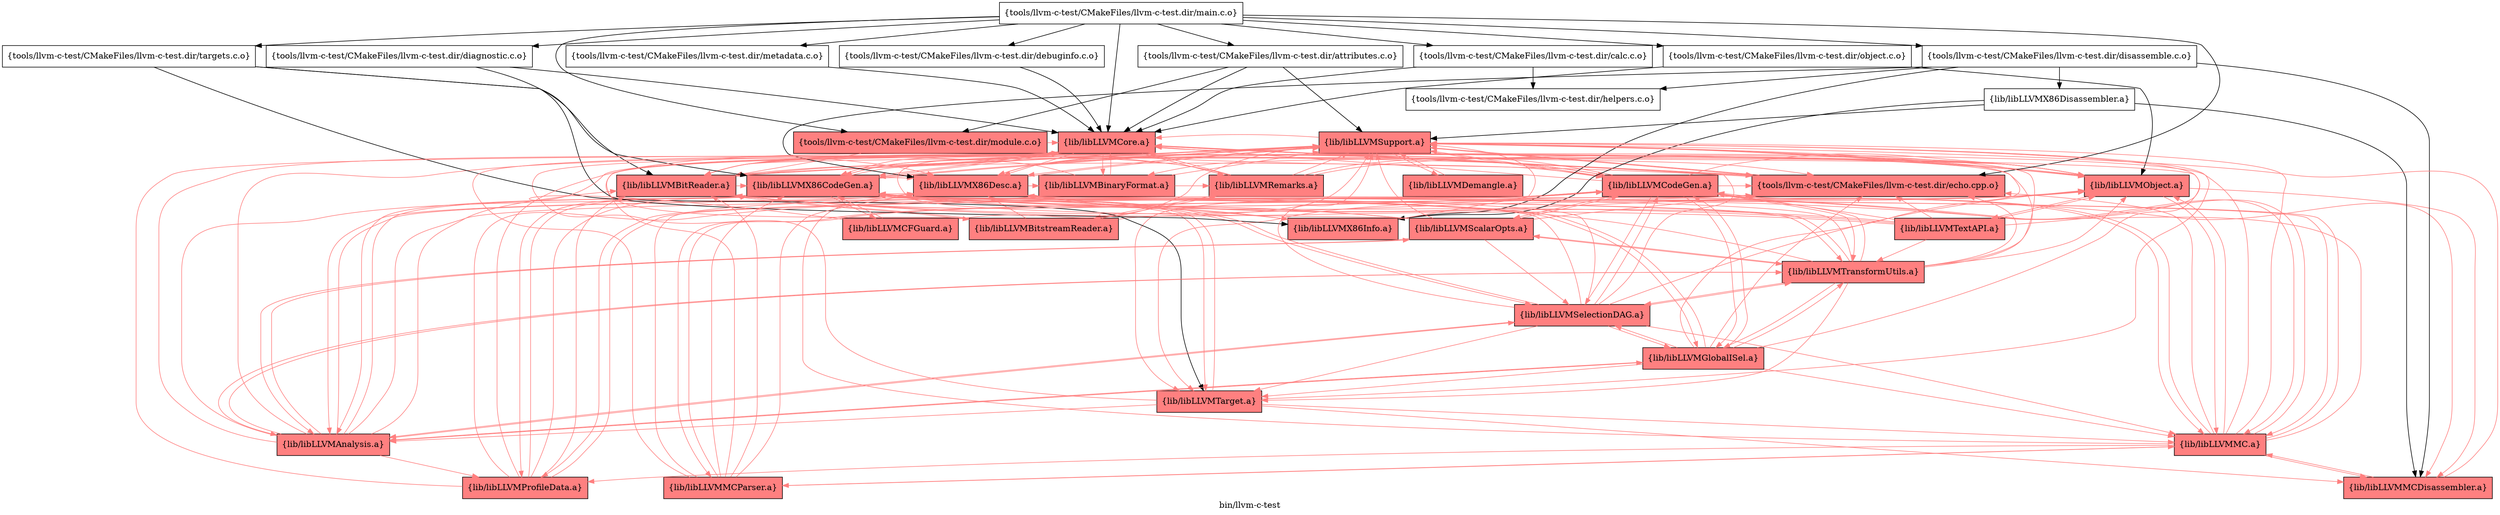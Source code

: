 digraph "bin/llvm-c-test" {
	label="bin/llvm-c-test";
	{ rank=same; Node0x55bd6114c278;  }
	{ rank=same; Node0x55bd61142e58; Node0x55bd6113ab18; Node0x55bd6113a7f8;  }
	{ rank=same; Node0x55bd611392b8; Node0x55bd6114c2c8; Node0x55bd61139718; Node0x55bd61148a38; Node0x55bd61149398; Node0x55bd61149cf8; Node0x55bd6113a2f8; Node0x55bd6113fa28; Node0x55bd6114b7d8;  }

	Node0x55bd6114c278 [shape=record,shape=box,group=0,label="{tools/llvm-c-test/CMakeFiles/llvm-c-test.dir/attributes.c.o}"];
	Node0x55bd6114c278 -> Node0x55bd61142e58;
	Node0x55bd6114c278 -> Node0x55bd6113ab18;
	Node0x55bd6114c278 -> Node0x55bd6113a7f8;
	Node0x55bd61142e58 [shape=record,shape=box,style=filled,fillcolor="1.000000 0.5 1",group=1,label="{tools/llvm-c-test/CMakeFiles/llvm-c-test.dir/module.c.o}"];
	Node0x55bd61142e58 -> Node0x55bd611392b8[color="1.000000 0.5 1"];
	Node0x55bd61142e58 -> Node0x55bd6113ab18[color="1.000000 0.5 1"];
	Node0x55bd6113ab18 [shape=record,shape=box,style=filled,fillcolor="1.000000 0.5 1",group=1,label="{lib/libLLVMCore.a}"];
	Node0x55bd6113ab18 -> Node0x55bd6114c2c8[color="1.000000 0.5 1"];
	Node0x55bd6113ab18 -> Node0x55bd61139718[color="1.000000 0.5 1"];
	Node0x55bd6113ab18 -> Node0x55bd6113a7f8[color="1.000000 0.5 1"];
	Node0x55bd6113ab18 -> Node0x55bd61148a38[color="1.000000 0.5 1"];
	Node0x55bd6113ab18 -> Node0x55bd61149398[color="1.000000 0.5 1"];
	Node0x55bd6113ab18 -> Node0x55bd611392b8[color="1.000000 0.5 1"];
	Node0x55bd6113ab18 -> Node0x55bd61149cf8[color="1.000000 0.5 1"];
	Node0x55bd6113a7f8 [shape=record,shape=box,style=filled,fillcolor="1.000000 0.5 1",group=1,label="{lib/libLLVMSupport.a}"];
	Node0x55bd6113a7f8 -> Node0x55bd61149398[color="1.000000 0.5 1"];
	Node0x55bd6113a7f8 -> Node0x55bd6114c2c8[color="1.000000 0.5 1"];
	Node0x55bd6113a7f8 -> Node0x55bd611392b8[color="1.000000 0.5 1"];
	Node0x55bd6113a7f8 -> Node0x55bd6113ab18[color="1.000000 0.5 1"];
	Node0x55bd6113a7f8 -> Node0x55bd6113a2f8[color="1.000000 0.5 1"];
	Node0x55bd6113a7f8 -> Node0x55bd61139718[color="1.000000 0.5 1"];
	Node0x55bd6113a7f8 -> Node0x55bd6113fa28[color="1.000000 0.5 1"];
	Node0x55bd6113a7f8 -> Node0x55bd6114b7d8[color="1.000000 0.5 1"];
	Node0x55bd6114c7c8 [shape=record,shape=box,group=0,label="{tools/llvm-c-test/CMakeFiles/llvm-c-test.dir/calc.c.o}"];
	Node0x55bd6114c7c8 -> Node0x55bd61149b18;
	Node0x55bd6114c7c8 -> Node0x55bd6113ab18;
	Node0x55bd61149b18 [shape=record,shape=box,group=0,label="{tools/llvm-c-test/CMakeFiles/llvm-c-test.dir/helpers.c.o}"];
	Node0x55bd61148128 [shape=record,shape=box,group=0,label="{tools/llvm-c-test/CMakeFiles/llvm-c-test.dir/debuginfo.c.o}"];
	Node0x55bd61148128 -> Node0x55bd6113ab18;
	Node0x55bd61148808 [shape=record,shape=box,group=0,label="{tools/llvm-c-test/CMakeFiles/llvm-c-test.dir/diagnostic.c.o}"];
	Node0x55bd61148808 -> Node0x55bd611392b8;
	Node0x55bd61148808 -> Node0x55bd6113ab18;
	Node0x55bd611392b8 [shape=record,shape=box,style=filled,fillcolor="1.000000 0.5 1",group=1,label="{lib/libLLVMBitReader.a}"];
	Node0x55bd611392b8 -> Node0x55bd6113ab18[color="1.000000 0.5 1"];
	Node0x55bd611392b8 -> Node0x55bd6113a7f8[color="1.000000 0.5 1"];
	Node0x55bd611392b8 -> Node0x55bd6114c2c8[color="1.000000 0.5 1"];
	Node0x55bd611392b8 -> Node0x55bd61139718[color="1.000000 0.5 1"];
	Node0x55bd611392b8 -> Node0x55bd61148358[color="1.000000 0.5 1"];
	Node0x55bd61149028 [shape=record,shape=box,group=0,label="{tools/llvm-c-test/CMakeFiles/llvm-c-test.dir/disassemble.c.o}"];
	Node0x55bd61149028 -> Node0x55bd61149b18;
	Node0x55bd61149028 -> Node0x55bd61139718;
	Node0x55bd61149028 -> Node0x55bd61139c18;
	Node0x55bd61149028 -> Node0x55bd61138db8;
	Node0x55bd61149028 -> Node0x55bd6113b018;
	Node0x55bd61139718 [shape=record,shape=box,style=filled,fillcolor="1.000000 0.5 1",group=1,label="{lib/libLLVMX86Desc.a}"];
	Node0x55bd61139718 -> Node0x55bd6113a7f8[color="1.000000 0.5 1"];
	Node0x55bd61139718 -> Node0x55bd6114c2c8[color="1.000000 0.5 1"];
	Node0x55bd61139718 -> Node0x55bd61138db8[color="1.000000 0.5 1"];
	Node0x55bd61139718 -> Node0x55bd6113b018[color="1.000000 0.5 1"];
	Node0x55bd61139718 -> Node0x55bd61147e58[color="1.000000 0.5 1"];
	Node0x55bd61139718 -> Node0x55bd61148a38[color="1.000000 0.5 1"];
	Node0x55bd61139c18 [shape=record,shape=box,group=0,label="{lib/libLLVMX86Disassembler.a}"];
	Node0x55bd61139c18 -> Node0x55bd61138db8;
	Node0x55bd61139c18 -> Node0x55bd6113b018;
	Node0x55bd61139c18 -> Node0x55bd6113a7f8;
	Node0x55bd61138db8 [shape=record,shape=box,style=filled,fillcolor="1.000000 0.5 1",group=1,label="{lib/libLLVMX86Info.a}"];
	Node0x55bd61138db8 -> Node0x55bd6113a7f8[color="1.000000 0.5 1"];
	Node0x55bd6113b018 [shape=record,shape=box,style=filled,fillcolor="1.000000 0.5 1",group=1,label="{lib/libLLVMMCDisassembler.a}"];
	Node0x55bd6113b018 -> Node0x55bd6113a7f8[color="1.000000 0.5 1"];
	Node0x55bd6113b018 -> Node0x55bd61147e58[color="1.000000 0.5 1"];
	Node0x55bd61149398 [shape=record,shape=box,style=filled,fillcolor="1.000000 0.5 1",group=1,label="{tools/llvm-c-test/CMakeFiles/llvm-c-test.dir/echo.cpp.o}"];
	Node0x55bd61149398 -> Node0x55bd61142e58[color="1.000000 0.5 1"];
	Node0x55bd61149398 -> Node0x55bd6113ab18[color="1.000000 0.5 1"];
	Node0x55bd61149398 -> Node0x55bd6113a7f8[color="1.000000 0.5 1"];
	Node0x55bd61149398 -> Node0x55bd6113bf18[color="1.000000 0.5 1"];
	Node0x55bd6113bf18 [shape=record,shape=box,style=filled,fillcolor="1.000000 0.5 1",group=1,label="{lib/libLLVMTarget.a}"];
	Node0x55bd6113bf18 -> Node0x55bd6114c2c8[color="1.000000 0.5 1"];
	Node0x55bd6113bf18 -> Node0x55bd6113ab18[color="1.000000 0.5 1"];
	Node0x55bd6113bf18 -> Node0x55bd6113a7f8[color="1.000000 0.5 1"];
	Node0x55bd6113bf18 -> Node0x55bd611424a8[color="1.000000 0.5 1"];
	Node0x55bd6113bf18 -> Node0x55bd61147e58[color="1.000000 0.5 1"];
	Node0x55bd6113bf18 -> Node0x55bd6113b018[color="1.000000 0.5 1"];
	Node0x55bd611435d8 [shape=record,shape=box,group=0,label="{tools/llvm-c-test/CMakeFiles/llvm-c-test.dir/main.c.o}"];
	Node0x55bd611435d8 -> Node0x55bd6114c278;
	Node0x55bd611435d8 -> Node0x55bd6114c7c8;
	Node0x55bd611435d8 -> Node0x55bd61148128;
	Node0x55bd611435d8 -> Node0x55bd61148808;
	Node0x55bd611435d8 -> Node0x55bd61149028;
	Node0x55bd611435d8 -> Node0x55bd61149398;
	Node0x55bd611435d8 -> Node0x55bd61142e58;
	Node0x55bd611435d8 -> Node0x55bd61143128;
	Node0x55bd611435d8 -> Node0x55bd61142048;
	Node0x55bd611435d8 -> Node0x55bd61141d28;
	Node0x55bd611435d8 -> Node0x55bd6113ab18;
	Node0x55bd61143128 [shape=record,shape=box,group=0,label="{tools/llvm-c-test/CMakeFiles/llvm-c-test.dir/metadata.c.o}"];
	Node0x55bd61143128 -> Node0x55bd6113ab18;
	Node0x55bd61142048 [shape=record,shape=box,group=0,label="{tools/llvm-c-test/CMakeFiles/llvm-c-test.dir/object.c.o}"];
	Node0x55bd61142048 -> Node0x55bd6113ab18;
	Node0x55bd61142048 -> Node0x55bd6113a2f8;
	Node0x55bd61141d28 [shape=record,shape=box,group=0,label="{tools/llvm-c-test/CMakeFiles/llvm-c-test.dir/targets.c.o}"];
	Node0x55bd61141d28 -> Node0x55bd6114c2c8;
	Node0x55bd61141d28 -> Node0x55bd61138db8;
	Node0x55bd61141d28 -> Node0x55bd6113bf18;
	Node0x55bd6113a2f8 [shape=record,shape=box,style=filled,fillcolor="1.000000 0.5 1",group=1,label="{lib/libLLVMObject.a}"];
	Node0x55bd6113a2f8 -> Node0x55bd611392b8[color="1.000000 0.5 1"];
	Node0x55bd6113a2f8 -> Node0x55bd61139718[color="1.000000 0.5 1"];
	Node0x55bd6113a2f8 -> Node0x55bd6113a7f8[color="1.000000 0.5 1"];
	Node0x55bd6113a2f8 -> Node0x55bd61148a38[color="1.000000 0.5 1"];
	Node0x55bd6113a2f8 -> Node0x55bd61147e58[color="1.000000 0.5 1"];
	Node0x55bd6113a2f8 -> Node0x55bd6113ab18[color="1.000000 0.5 1"];
	Node0x55bd6113a2f8 -> Node0x55bd6113b018[color="1.000000 0.5 1"];
	Node0x55bd6113a2f8 -> Node0x55bd61140a68[color="1.000000 0.5 1"];
	Node0x55bd6113a2f8 -> Node0x55bd6114c2c8[color="1.000000 0.5 1"];
	Node0x55bd6113a2f8 -> Node0x55bd61140f68[color="1.000000 0.5 1"];
	Node0x55bd6114c2c8 [shape=record,shape=box,style=filled,fillcolor="1.000000 0.5 1",group=1,label="{lib/libLLVMX86CodeGen.a}"];
	Node0x55bd6114c2c8 -> Node0x55bd6113ab18[color="1.000000 0.5 1"];
	Node0x55bd6114c2c8 -> Node0x55bd61138db8[color="1.000000 0.5 1"];
	Node0x55bd6114c2c8 -> Node0x55bd6113a7f8[color="1.000000 0.5 1"];
	Node0x55bd6114c2c8 -> Node0x55bd6113bf18[color="1.000000 0.5 1"];
	Node0x55bd6114c2c8 -> Node0x55bd6113d318[color="1.000000 0.5 1"];
	Node0x55bd6114c2c8 -> Node0x55bd6113f578[color="1.000000 0.5 1"];
	Node0x55bd6114c2c8 -> Node0x55bd6113fa28[color="1.000000 0.5 1"];
	Node0x55bd6114c2c8 -> Node0x55bd611424a8[color="1.000000 0.5 1"];
	Node0x55bd6114c2c8 -> Node0x55bd61144528[color="1.000000 0.5 1"];
	Node0x55bd6114c2c8 -> Node0x55bd61147e58[color="1.000000 0.5 1"];
	Node0x55bd6114c2c8 -> Node0x55bd61139718[color="1.000000 0.5 1"];
	Node0x55bd6114c2c8 -> Node0x55bd61149398[color="1.000000 0.5 1"];
	Node0x55bd6114c2c8 -> Node0x55bd61141468[color="1.000000 0.5 1"];
	Node0x55bd6114c2c8 -> Node0x55bd61141fa8[color="1.000000 0.5 1"];
	Node0x55bd6113d318 [shape=record,shape=box,style=filled,fillcolor="1.000000 0.5 1",group=1,label="{lib/libLLVMGlobalISel.a}"];
	Node0x55bd6113d318 -> Node0x55bd6114c2c8[color="1.000000 0.5 1"];
	Node0x55bd6113d318 -> Node0x55bd6113ab18[color="1.000000 0.5 1"];
	Node0x55bd6113d318 -> Node0x55bd6113a7f8[color="1.000000 0.5 1"];
	Node0x55bd6113d318 -> Node0x55bd6113fa28[color="1.000000 0.5 1"];
	Node0x55bd6113d318 -> Node0x55bd6113bf18[color="1.000000 0.5 1"];
	Node0x55bd6113d318 -> Node0x55bd6113f578[color="1.000000 0.5 1"];
	Node0x55bd6113d318 -> Node0x55bd611424a8[color="1.000000 0.5 1"];
	Node0x55bd6113d318 -> Node0x55bd61147e58[color="1.000000 0.5 1"];
	Node0x55bd6113d318 -> Node0x55bd61149398[color="1.000000 0.5 1"];
	Node0x55bd6113d318 -> Node0x55bd61141fa8[color="1.000000 0.5 1"];
	Node0x55bd6113f578 [shape=record,shape=box,style=filled,fillcolor="1.000000 0.5 1",group=1,label="{lib/libLLVMSelectionDAG.a}"];
	Node0x55bd6113f578 -> Node0x55bd6114c2c8[color="1.000000 0.5 1"];
	Node0x55bd6113f578 -> Node0x55bd6113ab18[color="1.000000 0.5 1"];
	Node0x55bd6113f578 -> Node0x55bd6113a7f8[color="1.000000 0.5 1"];
	Node0x55bd6113f578 -> Node0x55bd6113d318[color="1.000000 0.5 1"];
	Node0x55bd6113f578 -> Node0x55bd6113fa28[color="1.000000 0.5 1"];
	Node0x55bd6113f578 -> Node0x55bd611424a8[color="1.000000 0.5 1"];
	Node0x55bd6113f578 -> Node0x55bd61147e58[color="1.000000 0.5 1"];
	Node0x55bd6113f578 -> Node0x55bd611392b8[color="1.000000 0.5 1"];
	Node0x55bd6113f578 -> Node0x55bd6113bf18[color="1.000000 0.5 1"];
	Node0x55bd6113f578 -> Node0x55bd61141fa8[color="1.000000 0.5 1"];
	Node0x55bd6113f578 -> Node0x55bd61139718[color="1.000000 0.5 1"];
	Node0x55bd6113f578 -> Node0x55bd6113a2f8[color="1.000000 0.5 1"];
	Node0x55bd6113fa28 [shape=record,shape=box,style=filled,fillcolor="1.000000 0.5 1",group=1,label="{lib/libLLVMCodeGen.a}"];
	Node0x55bd6113fa28 -> Node0x55bd6114c2c8[color="1.000000 0.5 1"];
	Node0x55bd6113fa28 -> Node0x55bd6113ab18[color="1.000000 0.5 1"];
	Node0x55bd6113fa28 -> Node0x55bd6113a7f8[color="1.000000 0.5 1"];
	Node0x55bd6113fa28 -> Node0x55bd6113f578[color="1.000000 0.5 1"];
	Node0x55bd6113fa28 -> Node0x55bd611424a8[color="1.000000 0.5 1"];
	Node0x55bd6113fa28 -> Node0x55bd61147e58[color="1.000000 0.5 1"];
	Node0x55bd6113fa28 -> Node0x55bd611392b8[color="1.000000 0.5 1"];
	Node0x55bd6113fa28 -> Node0x55bd6113d318[color="1.000000 0.5 1"];
	Node0x55bd6113fa28 -> Node0x55bd61141fa8[color="1.000000 0.5 1"];
	Node0x55bd6113fa28 -> Node0x55bd61139718[color="1.000000 0.5 1"];
	Node0x55bd6113fa28 -> Node0x55bd6113bf18[color="1.000000 0.5 1"];
	Node0x55bd6113fa28 -> Node0x55bd61149398[color="1.000000 0.5 1"];
	Node0x55bd6113fa28 -> Node0x55bd6113a2f8[color="1.000000 0.5 1"];
	Node0x55bd6113fa28 -> Node0x55bd61141468[color="1.000000 0.5 1"];
	Node0x55bd6113fa28 -> Node0x55bd6113e768[color="1.000000 0.5 1"];
	Node0x55bd611424a8 [shape=record,shape=box,style=filled,fillcolor="1.000000 0.5 1",group=1,label="{lib/libLLVMAnalysis.a}"];
	Node0x55bd611424a8 -> Node0x55bd6114c2c8[color="1.000000 0.5 1"];
	Node0x55bd611424a8 -> Node0x55bd6113ab18[color="1.000000 0.5 1"];
	Node0x55bd611424a8 -> Node0x55bd6113a7f8[color="1.000000 0.5 1"];
	Node0x55bd611424a8 -> Node0x55bd61149398[color="1.000000 0.5 1"];
	Node0x55bd611424a8 -> Node0x55bd611392b8[color="1.000000 0.5 1"];
	Node0x55bd611424a8 -> Node0x55bd6113fa28[color="1.000000 0.5 1"];
	Node0x55bd611424a8 -> Node0x55bd61141fa8[color="1.000000 0.5 1"];
	Node0x55bd611424a8 -> Node0x55bd6113f578[color="1.000000 0.5 1"];
	Node0x55bd611424a8 -> Node0x55bd61139718[color="1.000000 0.5 1"];
	Node0x55bd611424a8 -> Node0x55bd6113d318[color="1.000000 0.5 1"];
	Node0x55bd611424a8 -> Node0x55bd6113e768[color="1.000000 0.5 1"];
	Node0x55bd611424a8 -> Node0x55bd61141468[color="1.000000 0.5 1"];
	Node0x55bd61144528 [shape=record,shape=box,style=filled,fillcolor="1.000000 0.5 1",group=1,label="{lib/libLLVMCFGuard.a}"];
	Node0x55bd61144528 -> Node0x55bd6114c2c8[color="1.000000 0.5 1"];
	Node0x55bd61144528 -> Node0x55bd6113ab18[color="1.000000 0.5 1"];
	Node0x55bd61144528 -> Node0x55bd6113a7f8[color="1.000000 0.5 1"];
	Node0x55bd61147e58 [shape=record,shape=box,style=filled,fillcolor="1.000000 0.5 1",group=1,label="{lib/libLLVMMC.a}"];
	Node0x55bd61147e58 -> Node0x55bd61139718[color="1.000000 0.5 1"];
	Node0x55bd61147e58 -> Node0x55bd6113a7f8[color="1.000000 0.5 1"];
	Node0x55bd61147e58 -> Node0x55bd611392b8[color="1.000000 0.5 1"];
	Node0x55bd61147e58 -> Node0x55bd6113ab18[color="1.000000 0.5 1"];
	Node0x55bd61147e58 -> Node0x55bd6113a2f8[color="1.000000 0.5 1"];
	Node0x55bd61147e58 -> Node0x55bd6113fa28[color="1.000000 0.5 1"];
	Node0x55bd61147e58 -> Node0x55bd61140a68[color="1.000000 0.5 1"];
	Node0x55bd61147e58 -> Node0x55bd6114c2c8[color="1.000000 0.5 1"];
	Node0x55bd61147e58 -> Node0x55bd6113b018[color="1.000000 0.5 1"];
	Node0x55bd61147e58 -> Node0x55bd61141468[color="1.000000 0.5 1"];
	Node0x55bd61147e58 -> Node0x55bd61148a38[color="1.000000 0.5 1"];
	Node0x55bd61147e58 -> Node0x55bd61149398[color="1.000000 0.5 1"];
	Node0x55bd61141468 [shape=record,shape=box,style=filled,fillcolor="1.000000 0.5 1",group=1,label="{lib/libLLVMProfileData.a}"];
	Node0x55bd61141468 -> Node0x55bd6114c2c8[color="1.000000 0.5 1"];
	Node0x55bd61141468 -> Node0x55bd611392b8[color="1.000000 0.5 1"];
	Node0x55bd61141468 -> Node0x55bd6113ab18[color="1.000000 0.5 1"];
	Node0x55bd61141468 -> Node0x55bd6113a2f8[color="1.000000 0.5 1"];
	Node0x55bd61141468 -> Node0x55bd6113a7f8[color="1.000000 0.5 1"];
	Node0x55bd61141468 -> Node0x55bd6113fa28[color="1.000000 0.5 1"];
	Node0x55bd61141468 -> Node0x55bd61139718[color="1.000000 0.5 1"];
	Node0x55bd61141fa8 [shape=record,shape=box,style=filled,fillcolor="1.000000 0.5 1",group=1,label="{lib/libLLVMTransformUtils.a}"];
	Node0x55bd61141fa8 -> Node0x55bd61149398[color="1.000000 0.5 1"];
	Node0x55bd61141fa8 -> Node0x55bd6113ab18[color="1.000000 0.5 1"];
	Node0x55bd61141fa8 -> Node0x55bd6114c2c8[color="1.000000 0.5 1"];
	Node0x55bd61141fa8 -> Node0x55bd6113fa28[color="1.000000 0.5 1"];
	Node0x55bd61141fa8 -> Node0x55bd6113a7f8[color="1.000000 0.5 1"];
	Node0x55bd61141fa8 -> Node0x55bd611424a8[color="1.000000 0.5 1"];
	Node0x55bd61141fa8 -> Node0x55bd6113e768[color="1.000000 0.5 1"];
	Node0x55bd61141fa8 -> Node0x55bd611392b8[color="1.000000 0.5 1"];
	Node0x55bd61141fa8 -> Node0x55bd61139718[color="1.000000 0.5 1"];
	Node0x55bd61141fa8 -> Node0x55bd6113bf18[color="1.000000 0.5 1"];
	Node0x55bd61141fa8 -> Node0x55bd6113d318[color="1.000000 0.5 1"];
	Node0x55bd61141fa8 -> Node0x55bd6113f578[color="1.000000 0.5 1"];
	Node0x55bd61141fa8 -> Node0x55bd6113a2f8[color="1.000000 0.5 1"];
	Node0x55bd61148a38 [shape=record,shape=box,style=filled,fillcolor="1.000000 0.5 1",group=1,label="{lib/libLLVMBinaryFormat.a}"];
	Node0x55bd61148a38 -> Node0x55bd6113ab18[color="1.000000 0.5 1"];
	Node0x55bd61148a38 -> Node0x55bd6113a7f8[color="1.000000 0.5 1"];
	Node0x55bd61148a38 -> Node0x55bd61149cf8[color="1.000000 0.5 1"];
	Node0x55bd61148a38 -> Node0x55bd611392b8[color="1.000000 0.5 1"];
	Node0x55bd61148358 [shape=record,shape=box,style=filled,fillcolor="1.000000 0.5 1",group=1,label="{lib/libLLVMBitstreamReader.a}"];
	Node0x55bd61148358 -> Node0x55bd611392b8[color="1.000000 0.5 1"];
	Node0x55bd61148358 -> Node0x55bd61139718[color="1.000000 0.5 1"];
	Node0x55bd61148358 -> Node0x55bd6113ab18[color="1.000000 0.5 1"];
	Node0x55bd61148358 -> Node0x55bd6113a7f8[color="1.000000 0.5 1"];
	Node0x55bd61148358 -> Node0x55bd61149cf8[color="1.000000 0.5 1"];
	Node0x55bd61149cf8 [shape=record,shape=box,style=filled,fillcolor="1.000000 0.5 1",group=1,label="{lib/libLLVMRemarks.a}"];
	Node0x55bd61149cf8 -> Node0x55bd6113a7f8[color="1.000000 0.5 1"];
	Node0x55bd61149cf8 -> Node0x55bd611392b8[color="1.000000 0.5 1"];
	Node0x55bd61149cf8 -> Node0x55bd6113ab18[color="1.000000 0.5 1"];
	Node0x55bd61149cf8 -> Node0x55bd61139718[color="1.000000 0.5 1"];
	Node0x55bd61149cf8 -> Node0x55bd6113a2f8[color="1.000000 0.5 1"];
	Node0x55bd61149cf8 -> Node0x55bd61148358[color="1.000000 0.5 1"];
	Node0x55bd61149cf8 -> Node0x55bd6113fa28[color="1.000000 0.5 1"];
	Node0x55bd61140a68 [shape=record,shape=box,style=filled,fillcolor="1.000000 0.5 1",group=1,label="{lib/libLLVMMCParser.a}"];
	Node0x55bd61140a68 -> Node0x55bd611392b8[color="1.000000 0.5 1"];
	Node0x55bd61140a68 -> Node0x55bd61139718[color="1.000000 0.5 1"];
	Node0x55bd61140a68 -> Node0x55bd6113a2f8[color="1.000000 0.5 1"];
	Node0x55bd61140a68 -> Node0x55bd6113a7f8[color="1.000000 0.5 1"];
	Node0x55bd61140a68 -> Node0x55bd6113fa28[color="1.000000 0.5 1"];
	Node0x55bd61140a68 -> Node0x55bd61147e58[color="1.000000 0.5 1"];
	Node0x55bd61140a68 -> Node0x55bd6114c2c8[color="1.000000 0.5 1"];
	Node0x55bd61140a68 -> Node0x55bd6113ab18[color="1.000000 0.5 1"];
	Node0x55bd61140f68 [shape=record,shape=box,style=filled,fillcolor="1.000000 0.5 1",group=1,label="{lib/libLLVMTextAPI.a}"];
	Node0x55bd61140f68 -> Node0x55bd6113a7f8[color="1.000000 0.5 1"];
	Node0x55bd61140f68 -> Node0x55bd611392b8[color="1.000000 0.5 1"];
	Node0x55bd61140f68 -> Node0x55bd61139718[color="1.000000 0.5 1"];
	Node0x55bd61140f68 -> Node0x55bd6113a2f8[color="1.000000 0.5 1"];
	Node0x55bd61140f68 -> Node0x55bd6113fa28[color="1.000000 0.5 1"];
	Node0x55bd61140f68 -> Node0x55bd61149398[color="1.000000 0.5 1"];
	Node0x55bd61140f68 -> Node0x55bd6114c2c8[color="1.000000 0.5 1"];
	Node0x55bd61140f68 -> Node0x55bd61141fa8[color="1.000000 0.5 1"];
	Node0x55bd6113e768 [shape=record,shape=box,style=filled,fillcolor="1.000000 0.5 1",group=1,label="{lib/libLLVMScalarOpts.a}"];
	Node0x55bd6113e768 -> Node0x55bd6114c2c8[color="1.000000 0.5 1"];
	Node0x55bd6113e768 -> Node0x55bd6113ab18[color="1.000000 0.5 1"];
	Node0x55bd6113e768 -> Node0x55bd6113fa28[color="1.000000 0.5 1"];
	Node0x55bd6113e768 -> Node0x55bd6113a7f8[color="1.000000 0.5 1"];
	Node0x55bd6113e768 -> Node0x55bd61141fa8[color="1.000000 0.5 1"];
	Node0x55bd6113e768 -> Node0x55bd611424a8[color="1.000000 0.5 1"];
	Node0x55bd6113e768 -> Node0x55bd61149398[color="1.000000 0.5 1"];
	Node0x55bd6113e768 -> Node0x55bd611392b8[color="1.000000 0.5 1"];
	Node0x55bd6113e768 -> Node0x55bd6113f578[color="1.000000 0.5 1"];
	Node0x55bd6114b7d8 [shape=record,shape=box,style=filled,fillcolor="1.000000 0.5 1",group=1,label="{lib/libLLVMDemangle.a}"];
	Node0x55bd6114b7d8 -> Node0x55bd6113a7f8[color="1.000000 0.5 1"];
}
